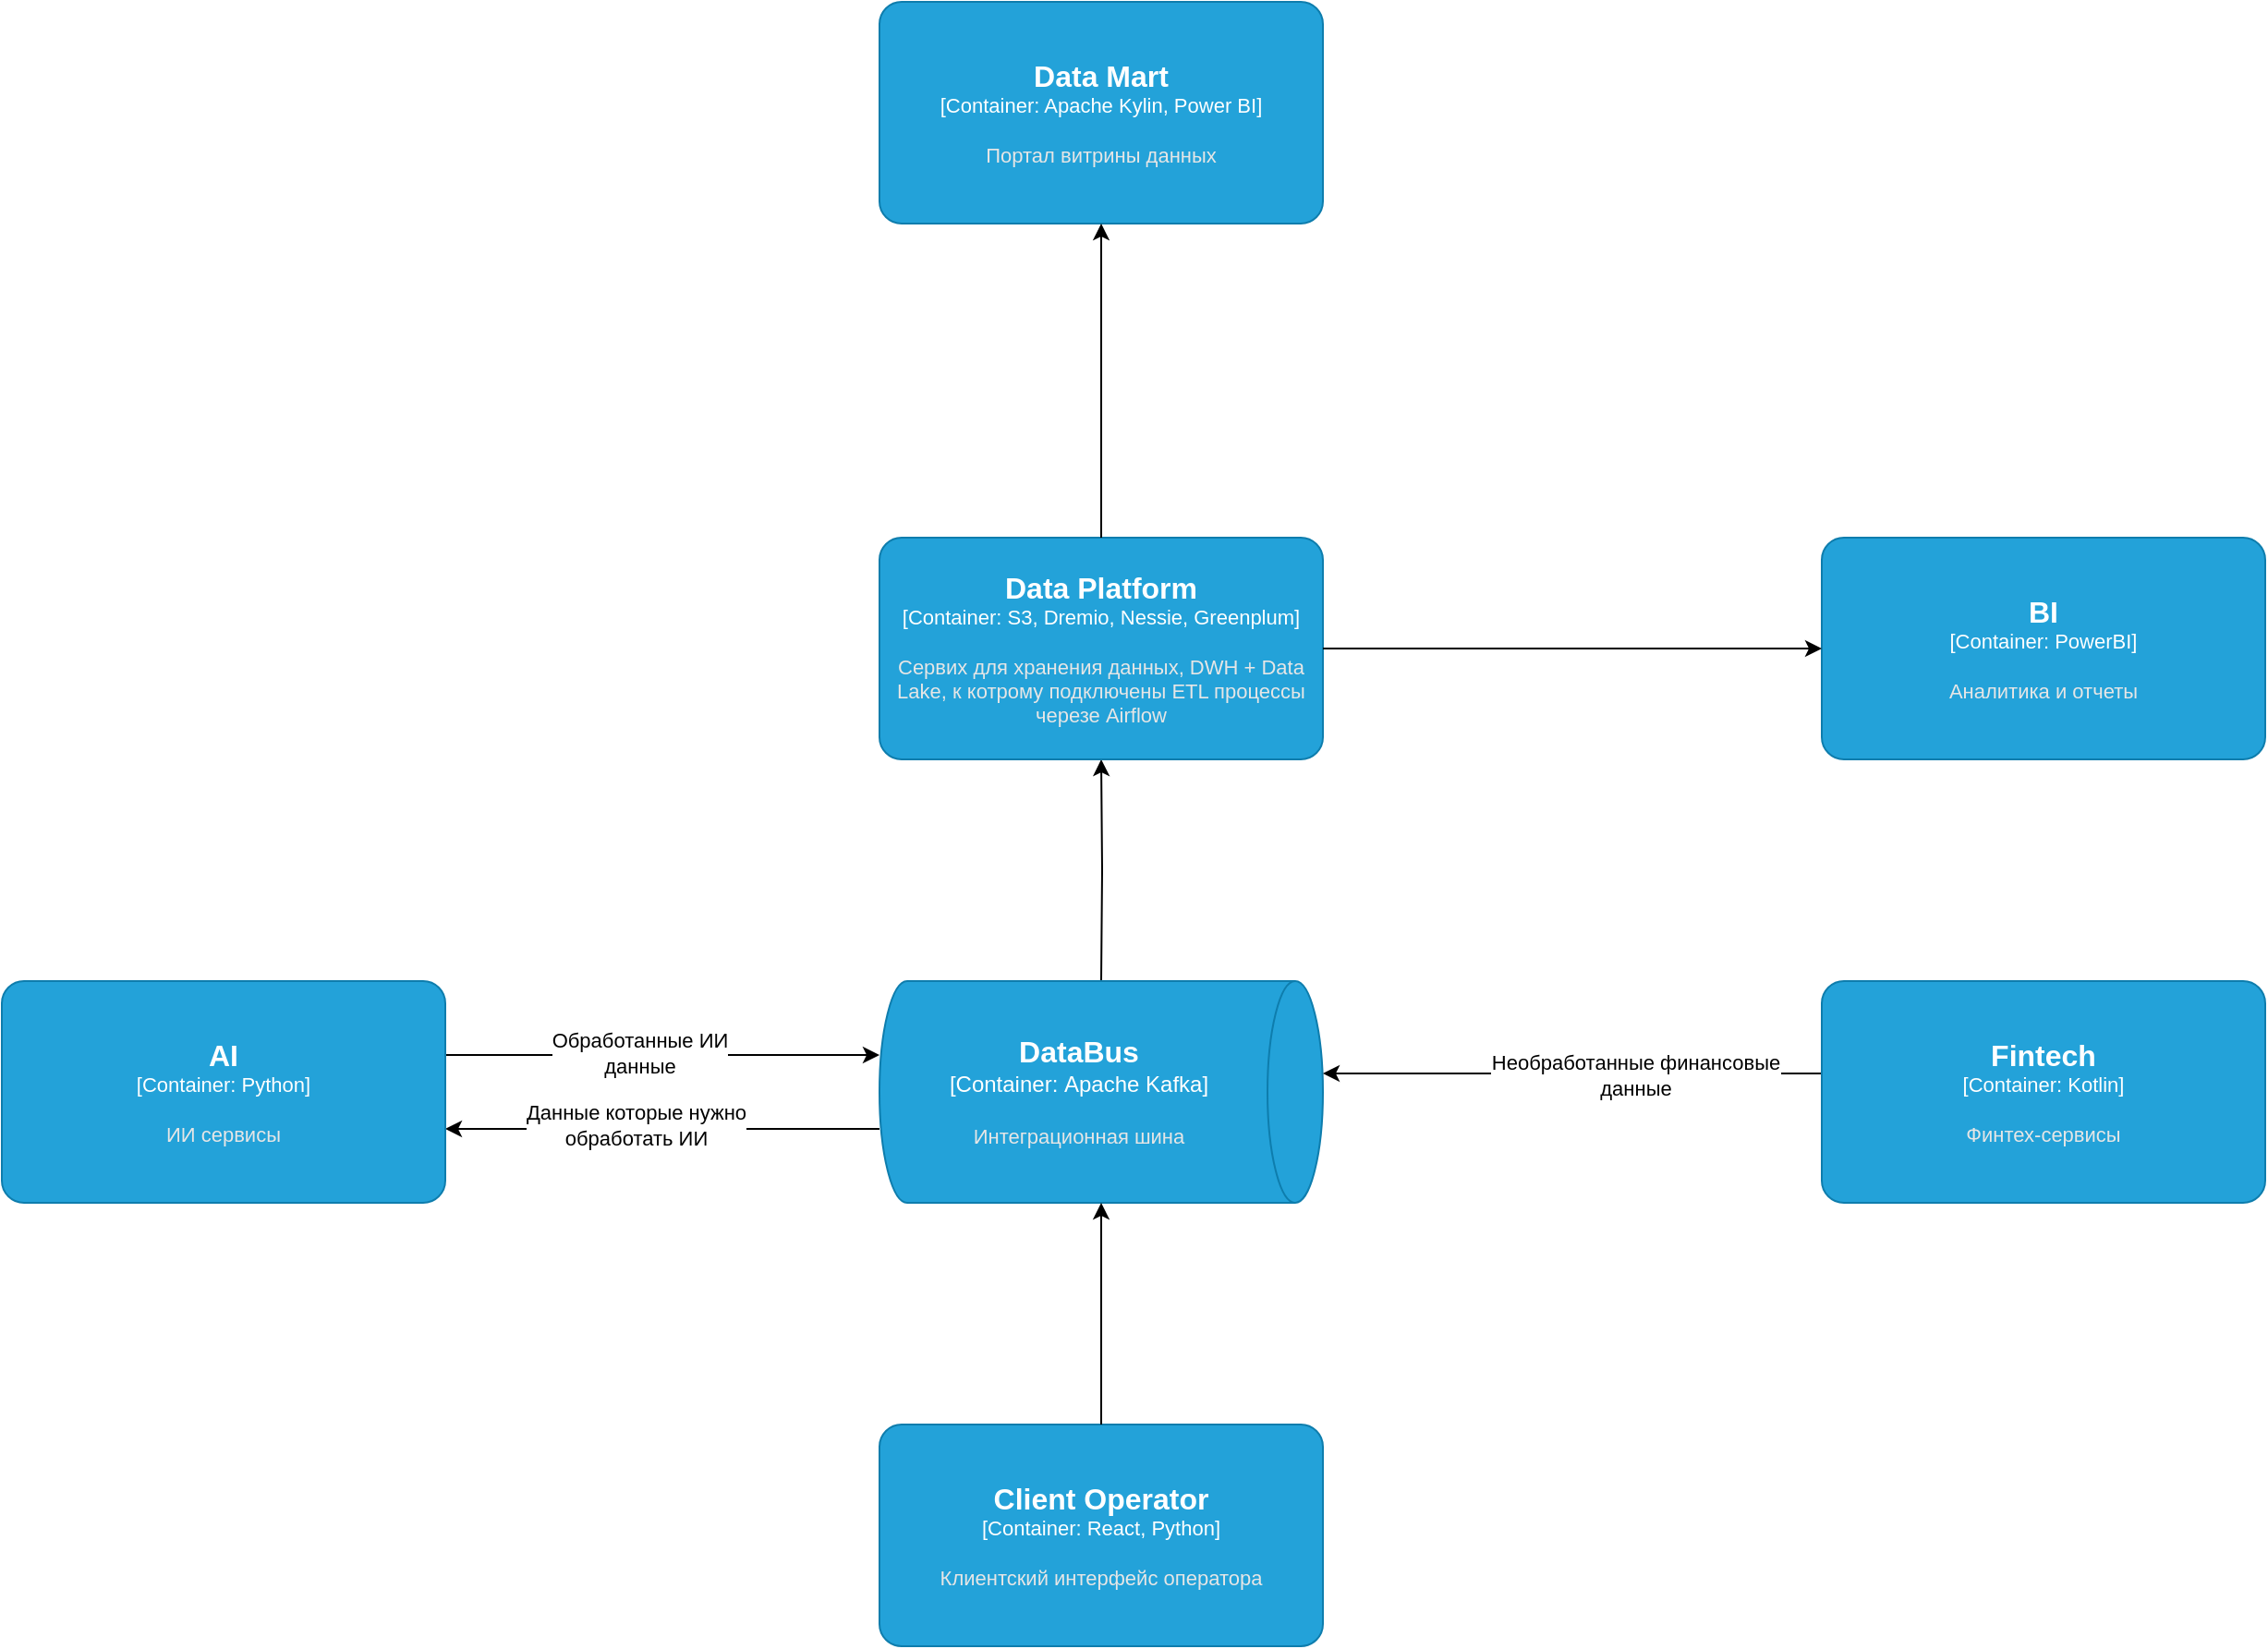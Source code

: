 <mxfile version="26.2.13">
  <diagram name="Страница — 1" id="igQSQhaYzrlE18Jj4my7">
    <mxGraphModel dx="1766" dy="2146" grid="1" gridSize="10" guides="1" tooltips="1" connect="1" arrows="1" fold="1" page="1" pageScale="1" pageWidth="827" pageHeight="1169" math="0" shadow="0">
      <root>
        <mxCell id="0" />
        <mxCell id="1" parent="0" />
        <object placeholders="1" c4Name="Data Mart" c4Type="Container" c4Technology="Apache Kylin, Power BI" c4Description="Портал витрины данных" label="&lt;font style=&quot;font-size: 16px&quot;&gt;&lt;b&gt;%c4Name%&lt;/b&gt;&lt;/font&gt;&lt;div&gt;[%c4Type%: %c4Technology%]&lt;/div&gt;&lt;br&gt;&lt;div&gt;&lt;font style=&quot;font-size: 11px&quot;&gt;&lt;font color=&quot;#E6E6E6&quot;&gt;%c4Description%&lt;/font&gt;&lt;/div&gt;" id="BmptfIK-LPWBmKgMuGNd-8">
          <mxCell style="rounded=1;whiteSpace=wrap;html=1;fontSize=11;labelBackgroundColor=none;fillColor=#23A2D9;fontColor=#ffffff;align=center;arcSize=10;strokeColor=#0E7DAD;metaEdit=1;resizable=0;points=[[0.25,0,0],[0.5,0,0],[0.75,0,0],[1,0.25,0],[1,0.5,0],[1,0.75,0],[0.75,1,0],[0.5,1,0],[0.25,1,0],[0,0.75,0],[0,0.5,0],[0,0.25,0]];" vertex="1" parent="1">
            <mxGeometry x="660" y="-130" width="240" height="120" as="geometry" />
          </mxCell>
        </object>
        <object placeholders="1" c4Name="BI" c4Type="Container" c4Technology="PowerBI" c4Description="Аналитика и отчеты&#xa;" label="&lt;font style=&quot;font-size: 16px&quot;&gt;&lt;b&gt;%c4Name%&lt;/b&gt;&lt;/font&gt;&lt;div&gt;[%c4Type%: %c4Technology%]&lt;/div&gt;&lt;br&gt;&lt;div&gt;&lt;font style=&quot;font-size: 11px&quot;&gt;&lt;font color=&quot;#E6E6E6&quot;&gt;%c4Description%&lt;/font&gt;&lt;/div&gt;" id="BmptfIK-LPWBmKgMuGNd-9">
          <mxCell style="rounded=1;whiteSpace=wrap;html=1;fontSize=11;labelBackgroundColor=none;fillColor=#23A2D9;fontColor=#ffffff;align=center;arcSize=10;strokeColor=#0E7DAD;metaEdit=1;resizable=0;points=[[0.25,0,0],[0.5,0,0],[0.75,0,0],[1,0.25,0],[1,0.5,0],[1,0.75,0],[0.75,1,0],[0.5,1,0],[0.25,1,0],[0,0.75,0],[0,0.5,0],[0,0.25,0]];" vertex="1" parent="1">
            <mxGeometry x="1170" y="160" width="240" height="120" as="geometry" />
          </mxCell>
        </object>
        <mxCell id="BmptfIK-LPWBmKgMuGNd-10" style="edgeStyle=orthogonalEdgeStyle;rounded=0;orthogonalLoop=1;jettySize=auto;html=1;" edge="1" parent="1">
          <mxGeometry relative="1" as="geometry">
            <mxPoint x="660" y="480" as="sourcePoint" />
            <mxPoint x="425" y="480" as="targetPoint" />
          </mxGeometry>
        </mxCell>
        <mxCell id="BmptfIK-LPWBmKgMuGNd-11" value="Данные которые нужно&lt;br&gt;обработать ИИ" style="edgeLabel;html=1;align=center;verticalAlign=middle;resizable=0;points=[];" vertex="1" connectable="0" parent="BmptfIK-LPWBmKgMuGNd-10">
          <mxGeometry x="0.127" y="-2" relative="1" as="geometry">
            <mxPoint as="offset" />
          </mxGeometry>
        </mxCell>
        <mxCell id="BmptfIK-LPWBmKgMuGNd-12" style="edgeStyle=orthogonalEdgeStyle;rounded=0;orthogonalLoop=1;jettySize=auto;html=1;entryX=0.5;entryY=1;entryDx=0;entryDy=0;entryPerimeter=0;" edge="1" parent="1" target="BmptfIK-LPWBmKgMuGNd-23">
          <mxGeometry relative="1" as="geometry">
            <mxPoint x="780" y="400" as="sourcePoint" />
            <mxPoint x="780" y="320" as="targetPoint" />
          </mxGeometry>
        </mxCell>
        <object placeholders="1" c4Name="DataBus" c4Type="Container" c4Technology="Apache Kafka" c4Description="Интеграционная шина" label="&lt;font style=&quot;font-size: 16px&quot;&gt;&lt;b&gt;%c4Name%&lt;/b&gt;&lt;/font&gt;&lt;div&gt;[%c4Type%:&amp;nbsp;%c4Technology%]&lt;/div&gt;&lt;br&gt;&lt;div&gt;&lt;font style=&quot;font-size: 11px&quot;&gt;&lt;font color=&quot;#E6E6E6&quot;&gt;%c4Description%&lt;/font&gt;&lt;/div&gt;" id="BmptfIK-LPWBmKgMuGNd-14">
          <mxCell style="shape=cylinder3;size=15;direction=south;whiteSpace=wrap;html=1;boundedLbl=1;rounded=0;labelBackgroundColor=none;fillColor=#23A2D9;fontSize=12;fontColor=#ffffff;align=center;strokeColor=#0E7DAD;metaEdit=1;points=[[0.5,0,0],[1,0.25,0],[1,0.5,0],[1,0.75,0],[0.5,1,0],[0,0.75,0],[0,0.5,0],[0,0.25,0]];resizable=0;" vertex="1" parent="1">
            <mxGeometry x="660" y="400" width="240" height="120" as="geometry" />
          </mxCell>
        </object>
        <mxCell id="BmptfIK-LPWBmKgMuGNd-15" style="edgeStyle=orthogonalEdgeStyle;rounded=0;orthogonalLoop=1;jettySize=auto;html=1;" edge="1" parent="1">
          <mxGeometry relative="1" as="geometry">
            <mxPoint x="425" y="440" as="sourcePoint" />
            <mxPoint x="660" y="440" as="targetPoint" />
          </mxGeometry>
        </mxCell>
        <mxCell id="BmptfIK-LPWBmKgMuGNd-16" value="Обработанные ИИ&lt;br&gt;данные" style="edgeLabel;html=1;align=center;verticalAlign=middle;resizable=0;points=[];" vertex="1" connectable="0" parent="BmptfIK-LPWBmKgMuGNd-15">
          <mxGeometry x="-0.251" y="1" relative="1" as="geometry">
            <mxPoint x="17" as="offset" />
          </mxGeometry>
        </mxCell>
        <object placeholders="1" c4Name="AI" c4Type="Container" c4Technology="Python" c4Description="ИИ сервисы" label="&lt;font style=&quot;font-size: 16px&quot;&gt;&lt;b&gt;%c4Name%&lt;/b&gt;&lt;/font&gt;&lt;div&gt;[%c4Type%: %c4Technology%]&lt;/div&gt;&lt;br&gt;&lt;div&gt;&lt;font style=&quot;font-size: 11px&quot;&gt;&lt;font color=&quot;#E6E6E6&quot;&gt;%c4Description%&lt;/font&gt;&lt;/div&gt;" id="BmptfIK-LPWBmKgMuGNd-17">
          <mxCell style="rounded=1;whiteSpace=wrap;html=1;fontSize=11;labelBackgroundColor=none;fillColor=#23A2D9;fontColor=#ffffff;align=center;arcSize=10;strokeColor=#0E7DAD;metaEdit=1;resizable=0;points=[[0.25,0,0],[0.5,0,0],[0.75,0,0],[1,0.25,0],[1,0.5,0],[1,0.75,0],[0.75,1,0],[0.5,1,0],[0.25,1,0],[0,0.75,0],[0,0.5,0],[0,0.25,0]];" vertex="1" parent="1">
            <mxGeometry x="185" y="400" width="240" height="120" as="geometry" />
          </mxCell>
        </object>
        <mxCell id="BmptfIK-LPWBmKgMuGNd-18" style="edgeStyle=orthogonalEdgeStyle;rounded=0;orthogonalLoop=1;jettySize=auto;html=1;" edge="1" parent="1">
          <mxGeometry relative="1" as="geometry">
            <mxPoint x="1170" y="450.0" as="sourcePoint" />
            <mxPoint x="900" y="450.0" as="targetPoint" />
            <Array as="points">
              <mxPoint x="1100" y="450" />
              <mxPoint x="1100" y="450" />
            </Array>
          </mxGeometry>
        </mxCell>
        <mxCell id="BmptfIK-LPWBmKgMuGNd-19" value="Необработанные финансовые&lt;br&gt;данные" style="edgeLabel;html=1;align=center;verticalAlign=middle;resizable=0;points=[];" vertex="1" connectable="0" parent="BmptfIK-LPWBmKgMuGNd-18">
          <mxGeometry x="-0.248" y="1" relative="1" as="geometry">
            <mxPoint as="offset" />
          </mxGeometry>
        </mxCell>
        <object placeholders="1" c4Name="Fintech" c4Type="Container" c4Technology="Kotlin" c4Description="Финтех-сервисы" label="&lt;font style=&quot;font-size: 16px&quot;&gt;&lt;b&gt;%c4Name%&lt;/b&gt;&lt;/font&gt;&lt;div&gt;[%c4Type%: %c4Technology%]&lt;/div&gt;&lt;br&gt;&lt;div&gt;&lt;font style=&quot;font-size: 11px&quot;&gt;&lt;font color=&quot;#E6E6E6&quot;&gt;%c4Description%&lt;/font&gt;&lt;/div&gt;" id="BmptfIK-LPWBmKgMuGNd-20">
          <mxCell style="rounded=1;whiteSpace=wrap;html=1;fontSize=11;labelBackgroundColor=none;fillColor=#23A2D9;fontColor=#ffffff;align=center;arcSize=10;strokeColor=#0E7DAD;metaEdit=1;resizable=0;points=[[0.25,0,0],[0.5,0,0],[0.75,0,0],[1,0.25,0],[1,0.5,0],[1,0.75,0],[0.75,1,0],[0.5,1,0],[0.25,1,0],[0,0.75,0],[0,0.5,0],[0,0.25,0]];" vertex="1" parent="1">
            <mxGeometry x="1170" y="400" width="240" height="120" as="geometry" />
          </mxCell>
        </object>
        <object placeholders="1" c4Name="Client Operator" c4Type="Container" c4Technology="React, Python" c4Description="Клиентский интерфейс оператора" label="&lt;font style=&quot;font-size: 16px&quot;&gt;&lt;b&gt;%c4Name%&lt;/b&gt;&lt;/font&gt;&lt;div&gt;[%c4Type%: %c4Technology%]&lt;/div&gt;&lt;br&gt;&lt;div&gt;&lt;font style=&quot;font-size: 11px&quot;&gt;&lt;font color=&quot;#E6E6E6&quot;&gt;%c4Description%&lt;/font&gt;&lt;/div&gt;" id="BmptfIK-LPWBmKgMuGNd-21">
          <mxCell style="rounded=1;whiteSpace=wrap;html=1;fontSize=11;labelBackgroundColor=none;fillColor=#23A2D9;fontColor=#ffffff;align=center;arcSize=10;strokeColor=#0E7DAD;metaEdit=1;resizable=0;points=[[0.25,0,0],[0.5,0,0],[0.75,0,0],[1,0.25,0],[1,0.5,0],[1,0.75,0],[0.75,1,0],[0.5,1,0],[0.25,1,0],[0,0.75,0],[0,0.5,0],[0,0.25,0]];" vertex="1" parent="1">
            <mxGeometry x="660" y="640" width="240" height="120" as="geometry" />
          </mxCell>
        </object>
        <object placeholders="1" c4Name="Data Platform" c4Type="Container" c4Technology="S3, Dremio, Nessie, Greenplum" c4Description="Сервих для хранения данных, DWH + Data Lake, к котрому подключены ETL процессы  черезе Airflow" label="&lt;font style=&quot;font-size: 16px&quot;&gt;&lt;b&gt;%c4Name%&lt;/b&gt;&lt;/font&gt;&lt;div&gt;[%c4Type%: %c4Technology%]&lt;/div&gt;&lt;br&gt;&lt;div&gt;&lt;font style=&quot;font-size: 11px&quot;&gt;&lt;font color=&quot;#E6E6E6&quot;&gt;%c4Description%&lt;/font&gt;&lt;/div&gt;" id="BmptfIK-LPWBmKgMuGNd-23">
          <mxCell style="rounded=1;whiteSpace=wrap;html=1;fontSize=11;labelBackgroundColor=none;fillColor=#23A2D9;fontColor=#ffffff;align=center;arcSize=10;strokeColor=#0E7DAD;metaEdit=1;resizable=0;points=[[0.25,0,0],[0.5,0,0],[0.75,0,0],[1,0.25,0],[1,0.5,0],[1,0.75,0],[0.75,1,0],[0.5,1,0],[0.25,1,0],[0,0.75,0],[0,0.5,0],[0,0.25,0]];" vertex="1" parent="1">
            <mxGeometry x="660" y="160" width="240" height="120" as="geometry" />
          </mxCell>
        </object>
        <mxCell id="BmptfIK-LPWBmKgMuGNd-24" style="edgeStyle=orthogonalEdgeStyle;rounded=0;orthogonalLoop=1;jettySize=auto;html=1;entryX=1;entryY=0.5;entryDx=0;entryDy=0;entryPerimeter=0;" edge="1" parent="1" source="BmptfIK-LPWBmKgMuGNd-21" target="BmptfIK-LPWBmKgMuGNd-14">
          <mxGeometry relative="1" as="geometry" />
        </mxCell>
        <mxCell id="BmptfIK-LPWBmKgMuGNd-25" style="edgeStyle=orthogonalEdgeStyle;rounded=0;orthogonalLoop=1;jettySize=auto;html=1;entryX=0.5;entryY=1;entryDx=0;entryDy=0;entryPerimeter=0;" edge="1" parent="1" source="BmptfIK-LPWBmKgMuGNd-23" target="BmptfIK-LPWBmKgMuGNd-8">
          <mxGeometry relative="1" as="geometry" />
        </mxCell>
        <mxCell id="BmptfIK-LPWBmKgMuGNd-26" style="edgeStyle=orthogonalEdgeStyle;rounded=0;orthogonalLoop=1;jettySize=auto;html=1;entryX=0;entryY=0.5;entryDx=0;entryDy=0;entryPerimeter=0;" edge="1" parent="1" source="BmptfIK-LPWBmKgMuGNd-23" target="BmptfIK-LPWBmKgMuGNd-9">
          <mxGeometry relative="1" as="geometry" />
        </mxCell>
      </root>
    </mxGraphModel>
  </diagram>
</mxfile>
